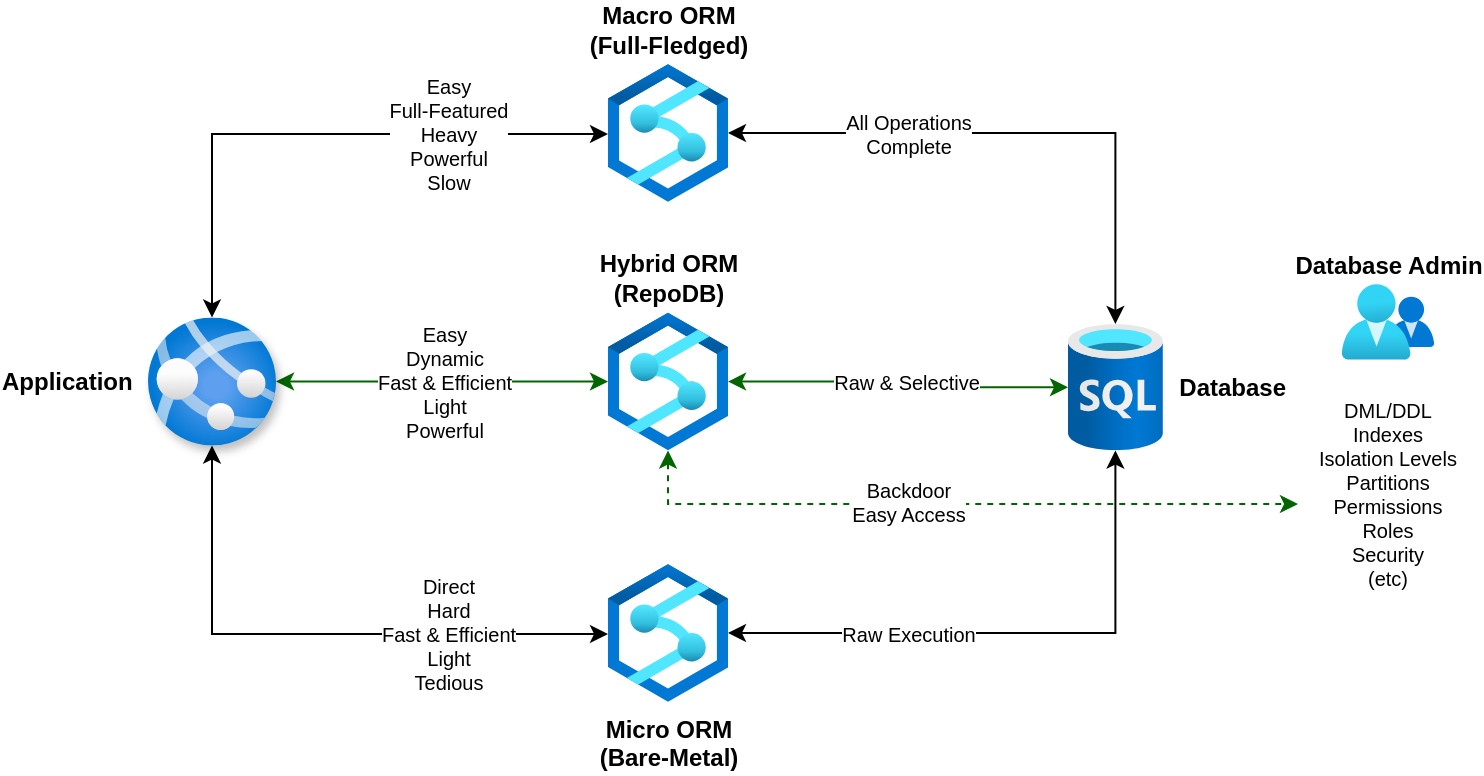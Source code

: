 <mxfile version="14.1.2" type="device" pages="6"><diagram id="10lIFH7Bg5cC7D3KrlRW" name="Difference"><mxGraphModel dx="1888" dy="525" grid="1" gridSize="10" guides="1" tooltips="1" connect="1" arrows="1" fold="1" page="1" pageScale="1" pageWidth="850" pageHeight="1100" math="0" shadow="0"><root><mxCell id="GfgSWUdoKKVmGwjpUmnq-0"/><mxCell id="GfgSWUdoKKVmGwjpUmnq-1" parent="GfgSWUdoKKVmGwjpUmnq-0"/><mxCell id="CgkkvirQ11GcVkRN40uU-2" style="edgeStyle=orthogonalEdgeStyle;rounded=0;orthogonalLoop=1;jettySize=auto;html=1;startArrow=classic;startFill=1;strokeColor=#006600;" edge="1" parent="GfgSWUdoKKVmGwjpUmnq-1" source="cIOMHiSK-U18MOHfjPbA-0" target="CgkkvirQ11GcVkRN40uU-1"><mxGeometry relative="1" as="geometry"/></mxCell><mxCell id="5gTxsN88j9ndWd8xic8Z-1" value="Easy&lt;br style=&quot;font-size: 10px&quot;&gt;Dynamic&lt;br style=&quot;font-size: 10px&quot;&gt;Fast &amp;amp; Efficient&lt;br&gt;Light&lt;br&gt;Powerful" style="edgeLabel;html=1;align=center;verticalAlign=middle;resizable=0;points=[];fontSize=10;" vertex="1" connectable="0" parent="CgkkvirQ11GcVkRN40uU-2"><mxGeometry x="0.078" y="1" relative="1" as="geometry"><mxPoint x="-5.67" y="0.92" as="offset"/></mxGeometry></mxCell><mxCell id="cIOMHiSK-U18MOHfjPbA-0" value="&lt;b&gt;Application&amp;nbsp;&amp;nbsp;&lt;/b&gt;" style="aspect=fixed;html=1;points=[];align=right;image;fontSize=12;image=img/lib/azure2/containers/App_Services.svg;shadow=1;labelPosition=left;verticalLabelPosition=middle;verticalAlign=middle;" vertex="1" parent="GfgSWUdoKKVmGwjpUmnq-1"><mxGeometry x="-150" y="216.75" width="64" height="64" as="geometry"/></mxCell><mxCell id="CgkkvirQ11GcVkRN40uU-0" value="&amp;nbsp; Database" style="aspect=fixed;html=1;points=[];align=left;image;fontSize=12;image=img/lib/azure2/databases/SQL_Database.svg;fontStyle=1;labelPosition=right;verticalLabelPosition=middle;verticalAlign=middle;" vertex="1" parent="GfgSWUdoKKVmGwjpUmnq-1"><mxGeometry x="310" y="220" width="47.44" height="63.25" as="geometry"/></mxCell><mxCell id="CgkkvirQ11GcVkRN40uU-7" style="edgeStyle=orthogonalEdgeStyle;rounded=0;orthogonalLoop=1;jettySize=auto;html=1;fontSize=10;startArrow=classic;startFill=1;strokeColor=#006600;" edge="1" parent="GfgSWUdoKKVmGwjpUmnq-1" source="CgkkvirQ11GcVkRN40uU-1" target="CgkkvirQ11GcVkRN40uU-0"><mxGeometry relative="1" as="geometry"/></mxCell><mxCell id="5gTxsN88j9ndWd8xic8Z-0" value="Raw &amp;amp; Selective" style="edgeLabel;html=1;align=center;verticalAlign=middle;resizable=0;points=[];fontSize=10;" vertex="1" connectable="0" parent="CgkkvirQ11GcVkRN40uU-7"><mxGeometry x="-0.079" relative="1" as="geometry"><mxPoint x="9" y="-0.05" as="offset"/></mxGeometry></mxCell><mxCell id="5gTxsN88j9ndWd8xic8Z-18" style="edgeStyle=orthogonalEdgeStyle;rounded=0;orthogonalLoop=1;jettySize=auto;html=1;startArrow=classic;startFill=1;fontSize=10;dashed=1;strokeColor=#006600;" edge="1" parent="GfgSWUdoKKVmGwjpUmnq-1" source="CgkkvirQ11GcVkRN40uU-1" target="5gTxsN88j9ndWd8xic8Z-17"><mxGeometry relative="1" as="geometry"><Array as="points"><mxPoint x="110" y="310"/><mxPoint x="470" y="310"/></Array></mxGeometry></mxCell><mxCell id="5gTxsN88j9ndWd8xic8Z-19" value="Backdoor&lt;br&gt;Easy Access" style="edgeLabel;html=1;align=center;verticalAlign=middle;resizable=0;points=[];fontSize=10;" vertex="1" connectable="0" parent="5gTxsN88j9ndWd8xic8Z-18"><mxGeometry x="0.074" y="1" relative="1" as="geometry"><mxPoint x="-37.25" as="offset"/></mxGeometry></mxCell><mxCell id="CgkkvirQ11GcVkRN40uU-1" value="Hybrid ORM&lt;br&gt;(RepoDB)" style="aspect=fixed;html=1;points=[];align=center;image;fontSize=12;image=img/lib/azure2/databases/Azure_Synapse_Analytics.svg;fontStyle=1;labelPosition=center;verticalLabelPosition=top;verticalAlign=bottom;" vertex="1" parent="GfgSWUdoKKVmGwjpUmnq-1"><mxGeometry x="80" y="214.25" width="60" height="69" as="geometry"/></mxCell><mxCell id="5gTxsN88j9ndWd8xic8Z-2" value="Micro ORM&lt;br&gt;(Bare-Metal)" style="aspect=fixed;html=1;points=[];align=center;image;fontSize=12;image=img/lib/azure2/databases/Azure_Synapse_Analytics.svg;fontStyle=1" vertex="1" parent="GfgSWUdoKKVmGwjpUmnq-1"><mxGeometry x="80" y="340" width="60" height="69" as="geometry"/></mxCell><mxCell id="5gTxsN88j9ndWd8xic8Z-3" value="Macro ORM&lt;br&gt;(Full-Fledged)" style="aspect=fixed;html=1;points=[];align=center;image;fontSize=12;image=img/lib/azure2/databases/Azure_Synapse_Analytics.svg;fontStyle=1;labelPosition=center;verticalLabelPosition=top;verticalAlign=bottom;" vertex="1" parent="GfgSWUdoKKVmGwjpUmnq-1"><mxGeometry x="80" y="90" width="60" height="69" as="geometry"/></mxCell><mxCell id="5gTxsN88j9ndWd8xic8Z-4" style="edgeStyle=orthogonalEdgeStyle;rounded=0;orthogonalLoop=1;jettySize=auto;html=1;startArrow=classic;startFill=1;fontSize=10;" edge="1" parent="GfgSWUdoKKVmGwjpUmnq-1" source="cIOMHiSK-U18MOHfjPbA-0" target="5gTxsN88j9ndWd8xic8Z-3"><mxGeometry relative="1" as="geometry"><mxPoint x="-156" y="261.294" as="sourcePoint"/><mxPoint x="60" y="104" as="targetPoint"/><Array as="points"><mxPoint x="-118" y="125"/></Array></mxGeometry></mxCell><mxCell id="5gTxsN88j9ndWd8xic8Z-5" value="Easy&lt;br style=&quot;font-size: 10px;&quot;&gt;Full-Featured&lt;br style=&quot;font-size: 10px;&quot;&gt;Heavy&lt;br style=&quot;font-size: 10px;&quot;&gt;Powerful&lt;br style=&quot;font-size: 10px;&quot;&gt;Slow" style="edgeLabel;html=1;align=center;verticalAlign=middle;resizable=0;points=[];fontSize=10;" vertex="1" connectable="0" parent="5gTxsN88j9ndWd8xic8Z-4"><mxGeometry x="0.078" y="1" relative="1" as="geometry"><mxPoint x="53.75" y="0.5" as="offset"/></mxGeometry></mxCell><mxCell id="5gTxsN88j9ndWd8xic8Z-6" style="edgeStyle=orthogonalEdgeStyle;rounded=0;orthogonalLoop=1;jettySize=auto;html=1;fontSize=10;startArrow=classic;startFill=1;" edge="1" parent="GfgSWUdoKKVmGwjpUmnq-1" source="5gTxsN88j9ndWd8xic8Z-3" target="CgkkvirQ11GcVkRN40uU-0"><mxGeometry relative="1" as="geometry"><mxPoint x="150" y="258.824" as="sourcePoint"/><mxPoint x="390" y="258.706" as="targetPoint"/></mxGeometry></mxCell><mxCell id="5gTxsN88j9ndWd8xic8Z-7" value="All Operations&lt;br style=&quot;font-size: 10px;&quot;&gt;Complete" style="edgeLabel;html=1;align=center;verticalAlign=middle;resizable=0;points=[];fontSize=10;" vertex="1" connectable="0" parent="5gTxsN88j9ndWd8xic8Z-6"><mxGeometry x="-0.079" relative="1" as="geometry"><mxPoint x="-43" as="offset"/></mxGeometry></mxCell><mxCell id="5gTxsN88j9ndWd8xic8Z-8" style="edgeStyle=orthogonalEdgeStyle;rounded=0;orthogonalLoop=1;jettySize=auto;html=1;startArrow=classic;startFill=1;fontSize=10;" edge="1" parent="GfgSWUdoKKVmGwjpUmnq-1" source="cIOMHiSK-U18MOHfjPbA-0" target="5gTxsN88j9ndWd8xic8Z-2"><mxGeometry relative="1" as="geometry"><mxPoint x="-172" y="320" as="sourcePoint"/><mxPoint x="60" y="395" as="targetPoint"/><Array as="points"><mxPoint x="-118" y="375"/></Array></mxGeometry></mxCell><mxCell id="5gTxsN88j9ndWd8xic8Z-9" value="Direct&lt;br style=&quot;font-size: 10px&quot;&gt;Hard&lt;br style=&quot;font-size: 10px&quot;&gt;Fast &amp;amp; Efficient&lt;br style=&quot;font-size: 10px&quot;&gt;Light&lt;br style=&quot;font-size: 10px&quot;&gt;Tedious" style="edgeLabel;html=1;align=center;verticalAlign=middle;resizable=0;points=[];fontSize=10;" vertex="1" connectable="0" parent="5gTxsN88j9ndWd8xic8Z-8"><mxGeometry x="0.078" y="1" relative="1" as="geometry"><mxPoint x="54.25" y="0.5" as="offset"/></mxGeometry></mxCell><mxCell id="5gTxsN88j9ndWd8xic8Z-10" style="edgeStyle=orthogonalEdgeStyle;rounded=0;orthogonalLoop=1;jettySize=auto;html=1;fontSize=10;startArrow=classic;startFill=1;" edge="1" parent="GfgSWUdoKKVmGwjpUmnq-1" source="5gTxsN88j9ndWd8xic8Z-2" target="CgkkvirQ11GcVkRN40uU-0"><mxGeometry relative="1" as="geometry"><mxPoint x="150" y="114.5" as="sourcePoint"/><mxPoint x="413.667" y="227.13" as="targetPoint"/></mxGeometry></mxCell><mxCell id="5gTxsN88j9ndWd8xic8Z-11" value="Raw Execution" style="edgeLabel;html=1;align=center;verticalAlign=middle;resizable=0;points=[];fontSize=10;" vertex="1" connectable="0" parent="5gTxsN88j9ndWd8xic8Z-10"><mxGeometry x="-0.079" relative="1" as="geometry"><mxPoint x="-41.0" as="offset"/></mxGeometry></mxCell><mxCell id="5gTxsN88j9ndWd8xic8Z-17" value="DML/DDL&lt;br&gt;Indexes&lt;br&gt;Isolation Levels&lt;br&gt;Partitions&lt;br&gt;Permissions&lt;br&gt;Roles&lt;br&gt;Security&lt;br&gt;(etc)" style="text;html=1;strokeColor=none;fillColor=none;align=center;verticalAlign=middle;whiteSpace=wrap;rounded=0;shadow=0;dashed=1;fontSize=10;" vertex="1" parent="GfgSWUdoKKVmGwjpUmnq-1"><mxGeometry x="425" y="250" width="90" height="109" as="geometry"/></mxCell><mxCell id="5gTxsN88j9ndWd8xic8Z-20" value="Database Admin" style="aspect=fixed;html=1;points=[];align=center;image;fontSize=12;image=img/lib/azure2/identity/Groups.svg;shadow=0;dashed=1;fontStyle=1;labelPosition=center;verticalLabelPosition=top;verticalAlign=bottom;" vertex="1" parent="GfgSWUdoKKVmGwjpUmnq-1"><mxGeometry x="446.93" y="200" width="46.13" height="38" as="geometry"/></mxCell></root></mxGraphModel></diagram><diagram id="eZhlP6qboFKblWnlR4mY" name="Cache"><mxGraphModel dx="1888" dy="525" grid="1" gridSize="10" guides="1" tooltips="1" connect="1" arrows="1" fold="1" page="1" pageScale="1" pageWidth="850" pageHeight="1100" math="0" shadow="0"><root><mxCell id="0"/><mxCell id="1" parent="0"/><mxCell id="Wlg2prGURSGZvfRcn7S8-1" value="Cache Storage" style="aspect=fixed;html=1;points=[];align=center;image;fontSize=12;image=img/lib/azure2/general/Cache.svg;fontStyle=1" parent="1" vertex="1"><mxGeometry x="275" y="226.5" width="47" height="47" as="geometry"/></mxCell><mxCell id="Wlg2prGURSGZvfRcn7S8-3" value="Database&lt;br&gt;(Network Boundary)&lt;br&gt;(Cloud/On-Premise)" style="aspect=fixed;html=1;points=[];align=center;image;fontSize=12;image=img/lib/azure2/databases/SQL_Database.svg;fontStyle=1" parent="1" vertex="1"><mxGeometry x="139.24" y="320" width="36.75" height="49" as="geometry"/></mxCell><mxCell id="Wlg2prGURSGZvfRcn7S8-7" value="Has CacheKey?" style="aspect=fixed;html=1;points=[];align=center;image;fontSize=12;image=img/lib/azure2/general/Code.svg;fontStyle=1;verticalAlign=bottom;labelPosition=center;verticalLabelPosition=top;" parent="1" vertex="1"><mxGeometry x="130.54" y="228" width="54.15" height="44" as="geometry"/></mxCell><mxCell id="Wlg2prGURSGZvfRcn7S8-8" value="&amp;nbsp;Is Present?" style="aspect=fixed;html=1;points=[];align=left;image;fontSize=12;image=img/lib/azure2/general/Code.svg;fontStyle=1;labelPosition=right;verticalLabelPosition=middle;verticalAlign=middle;" parent="1" vertex="1"><mxGeometry x="411" y="226.5" width="54.77" height="44.5" as="geometry"/></mxCell><mxCell id="Wlg2prGURSGZvfRcn7S8-13" value="" style="endArrow=classic;html=1;" parent="1" target="hF_R-jiEY0Gknix1rEMa-2" edge="1"><mxGeometry width="50" height="50" relative="1" as="geometry"><mxPoint x="-110" y="252" as="sourcePoint"/><mxPoint x="-21" y="252" as="targetPoint"/></mxGeometry></mxCell><mxCell id="Wlg2prGURSGZvfRcn7S8-16" value="Call" style="edgeLabel;html=1;align=center;verticalAlign=middle;resizable=0;points=[];" parent="Wlg2prGURSGZvfRcn7S8-13" vertex="1" connectable="0"><mxGeometry x="-0.101" relative="1" as="geometry"><mxPoint x="-2.8" as="offset"/></mxGeometry></mxCell><mxCell id="Wlg2prGURSGZvfRcn7S8-14" value="" style="endArrow=classic;html=1;" parent="1" source="hF_R-jiEY0Gknix1rEMa-2" target="Wlg2prGURSGZvfRcn7S8-7" edge="1"><mxGeometry width="50" height="50" relative="1" as="geometry"><mxPoint x="27.75" y="251.684" as="sourcePoint"/><mxPoint x="29" y="264" as="targetPoint"/></mxGeometry></mxCell><mxCell id="Wlg2prGURSGZvfRcn7S8-22" value="Check" style="edgeLabel;html=1;align=center;verticalAlign=middle;resizable=0;points=[];" parent="Wlg2prGURSGZvfRcn7S8-14" vertex="1" connectable="0"><mxGeometry x="0.046" relative="1" as="geometry"><mxPoint as="offset"/></mxGeometry></mxCell><mxCell id="Wlg2prGURSGZvfRcn7S8-23" value="" style="endArrow=classic;html=1;" parent="1" source="Wlg2prGURSGZvfRcn7S8-7" target="Wlg2prGURSGZvfRcn7S8-1" edge="1"><mxGeometry width="50" height="50" relative="1" as="geometry"><mxPoint x="81.0" y="264" as="sourcePoint"/><mxPoint x="210" y="264" as="targetPoint"/></mxGeometry></mxCell><mxCell id="Wlg2prGURSGZvfRcn7S8-24" value="Yes" style="edgeLabel;html=1;align=center;verticalAlign=middle;resizable=0;points=[];" parent="Wlg2prGURSGZvfRcn7S8-23" vertex="1" connectable="0"><mxGeometry x="0.046" relative="1" as="geometry"><mxPoint as="offset"/></mxGeometry></mxCell><mxCell id="Wlg2prGURSGZvfRcn7S8-25" value="" style="endArrow=classic;html=1;" parent="1" source="Wlg2prGURSGZvfRcn7S8-7" target="Wlg2prGURSGZvfRcn7S8-3" edge="1"><mxGeometry width="50" height="50" relative="1" as="geometry"><mxPoint x="91.0" y="274" as="sourcePoint"/><mxPoint x="220" y="274" as="targetPoint"/></mxGeometry></mxCell><mxCell id="Wlg2prGURSGZvfRcn7S8-26" value="No" style="edgeLabel;html=1;align=center;verticalAlign=middle;resizable=0;points=[];" parent="Wlg2prGURSGZvfRcn7S8-25" vertex="1" connectable="0"><mxGeometry x="0.046" relative="1" as="geometry"><mxPoint as="offset"/></mxGeometry></mxCell><mxCell id="Wlg2prGURSGZvfRcn7S8-27" value="" style="endArrow=classic;html=1;" parent="1" source="Wlg2prGURSGZvfRcn7S8-1" target="Wlg2prGURSGZvfRcn7S8-8" edge="1"><mxGeometry width="50" height="50" relative="1" as="geometry"><mxPoint x="101.0" y="284" as="sourcePoint"/><mxPoint x="230" y="284" as="targetPoint"/></mxGeometry></mxCell><mxCell id="Wlg2prGURSGZvfRcn7S8-28" value="Check" style="edgeLabel;html=1;align=center;verticalAlign=middle;resizable=0;points=[];" parent="Wlg2prGURSGZvfRcn7S8-27" vertex="1" connectable="0"><mxGeometry x="0.046" relative="1" as="geometry"><mxPoint as="offset"/></mxGeometry></mxCell><mxCell id="Wlg2prGURSGZvfRcn7S8-29" value="" style="endArrow=classic;html=1;" parent="1" source="Wlg2prGURSGZvfRcn7S8-8" target="hF_R-jiEY0Gknix1rEMa-1" edge="1"><mxGeometry width="50" height="50" relative="1" as="geometry"><mxPoint x="603" y="228" as="sourcePoint"/><mxPoint x="-144.86" y="221.04" as="targetPoint"/><Array as="points"><mxPoint x="440" y="150"/><mxPoint x="-144" y="150"/></Array></mxGeometry></mxCell><mxCell id="Wlg2prGURSGZvfRcn7S8-30" value="Yes/&lt;br&gt;Return" style="edgeLabel;html=1;align=center;verticalAlign=middle;resizable=0;points=[];" parent="Wlg2prGURSGZvfRcn7S8-29" vertex="1" connectable="0"><mxGeometry x="0.046" relative="1" as="geometry"><mxPoint x="300.94" y="25" as="offset"/></mxGeometry></mxCell><mxCell id="Wlg2prGURSGZvfRcn7S8-31" value="" style="endArrow=classic;html=1;" parent="1" source="Wlg2prGURSGZvfRcn7S8-8" target="Wlg2prGURSGZvfRcn7S8-3" edge="1"><mxGeometry width="50" height="50" relative="1" as="geometry"><mxPoint x="284" y="274" as="sourcePoint"/><mxPoint x="379" y="392" as="targetPoint"/><Array as="points"><mxPoint x="438" y="345"/></Array></mxGeometry></mxCell><mxCell id="Wlg2prGURSGZvfRcn7S8-32" value="No" style="edgeLabel;html=1;align=center;verticalAlign=middle;resizable=0;points=[];" parent="Wlg2prGURSGZvfRcn7S8-31" vertex="1" connectable="0"><mxGeometry x="0.046" relative="1" as="geometry"><mxPoint x="102.38" y="-44.82" as="offset"/></mxGeometry></mxCell><mxCell id="Wlg2prGURSGZvfRcn7S8-35" value="" style="endArrow=classic;html=1;" parent="1" source="Wlg2prGURSGZvfRcn7S8-3" target="hF_R-jiEY0Gknix1rEMa-1" edge="1"><mxGeometry width="50" height="50" relative="1" as="geometry"><mxPoint x="-41" y="492" as="sourcePoint"/><mxPoint x="-139.804" y="282" as="targetPoint"/><Array as="points"><mxPoint x="-144" y="345"/></Array></mxGeometry></mxCell><mxCell id="hF_R-jiEY0Gknix1rEMa-5" value="Return" style="edgeLabel;html=1;align=center;verticalAlign=middle;resizable=0;points=[];" parent="Wlg2prGURSGZvfRcn7S8-35" vertex="1" connectable="0"><mxGeometry x="-0.109" y="-2" relative="1" as="geometry"><mxPoint x="15.76" y="1.71" as="offset"/></mxGeometry></mxCell><mxCell id="hF_R-jiEY0Gknix1rEMa-1" value="&lt;b style=&quot;&quot;&gt;Client&amp;nbsp;&amp;nbsp;&lt;br&gt;(RepoDB)&amp;nbsp;&amp;nbsp;&lt;/b&gt;" style="aspect=fixed;html=1;points=[];align=center;image;fontSize=12;image=img/lib/azure2/containers/App_Services.svg;shadow=1;labelPosition=left;verticalLabelPosition=middle;verticalAlign=middle;" parent="1" vertex="1"><mxGeometry x="-176" y="216.75" width="64" height="64" as="geometry"/></mxCell><mxCell id="hF_R-jiEY0Gknix1rEMa-2" value="&lt;b&gt;Query&lt;br&gt;QueryAll&lt;br&gt;ExecuteQuery&lt;br&gt;&lt;/b&gt;" style="aspect=fixed;html=1;points=[];align=center;image;fontSize=12;image=img/lib/azure2/general/Input_Output.svg;shadow=1;labelPosition=center;verticalLabelPosition=top;verticalAlign=bottom;" parent="1" vertex="1"><mxGeometry x="-20" y="226.5" width="58.18" height="50" as="geometry"/></mxCell></root></mxGraphModel></diagram><diagram id="NeNPiERjSh9euDg9FOz4" name="BulkInsert"><mxGraphModel dx="1715" dy="1538" grid="1" gridSize="10" guides="1" tooltips="1" connect="1" arrows="1" fold="1" page="1" pageScale="1" pageWidth="850" pageHeight="1100" math="0" shadow="0"><root><mxCell id="U-a4jr04ZeRH15P0oile-0"/><mxCell id="U-a4jr04ZeRH15P0oile-1" parent="U-a4jr04ZeRH15P0oile-0"/><mxCell id="cth2TxKoVpDffzyN-MOC-4" value="" style="endArrow=classic;html=1;" edge="1" parent="U-a4jr04ZeRH15P0oile-1" target="cth2TxKoVpDffzyN-MOC-21" source="cth2TxKoVpDffzyN-MOC-20"><mxGeometry width="50" height="50" relative="1" as="geometry"><mxPoint x="-110" y="252" as="sourcePoint"/><mxPoint x="-21" y="252" as="targetPoint"/><Array as="points"/></mxGeometry></mxCell><mxCell id="cth2TxKoVpDffzyN-MOC-5" value="BulkInsert" style="edgeLabel;html=1;align=center;verticalAlign=middle;resizable=0;points=[];" vertex="1" connectable="0" parent="cth2TxKoVpDffzyN-MOC-4"><mxGeometry x="-0.101" relative="1" as="geometry"><mxPoint x="-2.8" as="offset"/></mxGeometry></mxCell><mxCell id="cth2TxKoVpDffzyN-MOC-6" value="" style="endArrow=classic;html=1;" edge="1" parent="U-a4jr04ZeRH15P0oile-1" source="cth2TxKoVpDffzyN-MOC-21" target="cth2TxKoVpDffzyN-MOC-23"><mxGeometry width="50" height="50" relative="1" as="geometry"><mxPoint x="27.75" y="251.684" as="sourcePoint"/><mxPoint x="130.54" y="249.456" as="targetPoint"/><Array as="points"><mxPoint x="157" y="180"/></Array></mxGeometry></mxCell><mxCell id="cth2TxKoVpDffzyN-MOC-7" value="Pass&lt;br&gt;(Converted)" style="edgeLabel;html=1;align=center;verticalAlign=middle;resizable=0;points=[];" vertex="1" connectable="0" parent="cth2TxKoVpDffzyN-MOC-6"><mxGeometry x="0.046" relative="1" as="geometry"><mxPoint x="-0.07" y="-12.07" as="offset"/></mxGeometry></mxCell><mxCell id="cth2TxKoVpDffzyN-MOC-20" value="&lt;b&gt;Client&lt;br&gt;(RepoDB)&lt;/b&gt;" style="aspect=fixed;html=1;points=[];align=center;image;fontSize=12;image=img/lib/azure2/containers/App_Services.svg;shadow=1;labelPosition=center;verticalLabelPosition=top;verticalAlign=bottom;" vertex="1" parent="U-a4jr04ZeRH15P0oile-1"><mxGeometry x="130" y="-30.0" width="53.87" height="53.87" as="geometry"/></mxCell><mxCell id="cth2TxKoVpDffzyN-MOC-25" style="edgeStyle=orthogonalEdgeStyle;rounded=0;orthogonalLoop=1;jettySize=auto;html=1;shadow=0;" edge="1" parent="U-a4jr04ZeRH15P0oile-1" source="cth2TxKoVpDffzyN-MOC-23" target="cth2TxKoVpDffzyN-MOC-24"><mxGeometry relative="1" as="geometry"/></mxCell><mxCell id="cth2TxKoVpDffzyN-MOC-26" value="WriteToServer" style="edgeLabel;html=1;align=center;verticalAlign=middle;resizable=0;points=[];" vertex="1" connectable="0" parent="cth2TxKoVpDffzyN-MOC-25"><mxGeometry x="-0.181" y="-1" relative="1" as="geometry"><mxPoint as="offset"/></mxGeometry></mxCell><mxCell id="cth2TxKoVpDffzyN-MOC-23" value="&lt;span style=&quot;font-weight: 700&quot;&gt;SqlBulkCopy&amp;nbsp;&amp;nbsp;&lt;/span&gt;" style="aspect=fixed;html=1;points=[];align=right;image;fontSize=12;image=img/lib/azure2/general/Module.svg;shadow=1;labelPosition=left;verticalLabelPosition=middle;verticalAlign=middle;" vertex="1" parent="U-a4jr04ZeRH15P0oile-1"><mxGeometry x="133.19" y="220" width="47.5" height="47.5" as="geometry"/></mxCell><mxCell id="cth2TxKoVpDffzyN-MOC-29" style="edgeStyle=orthogonalEdgeStyle;rounded=0;orthogonalLoop=1;jettySize=auto;html=1;shadow=0;" edge="1" parent="U-a4jr04ZeRH15P0oile-1" source="cth2TxKoVpDffzyN-MOC-24" target="cth2TxKoVpDffzyN-MOC-28"><mxGeometry relative="1" as="geometry"/></mxCell><mxCell id="cth2TxKoVpDffzyN-MOC-30" value="Yes" style="edgeLabel;html=1;align=center;verticalAlign=middle;resizable=0;points=[];" vertex="1" connectable="0" parent="cth2TxKoVpDffzyN-MOC-29"><mxGeometry x="-0.053" relative="1" as="geometry"><mxPoint as="offset"/></mxGeometry></mxCell><mxCell id="cth2TxKoVpDffzyN-MOC-33" style="edgeStyle=orthogonalEdgeStyle;rounded=0;orthogonalLoop=1;jettySize=auto;html=1;shadow=0;" edge="1" parent="U-a4jr04ZeRH15P0oile-1" source="cth2TxKoVpDffzyN-MOC-24" target="cth2TxKoVpDffzyN-MOC-34"><mxGeometry relative="1" as="geometry"><mxPoint x="157.62" y="430.0" as="targetPoint"/></mxGeometry></mxCell><mxCell id="cth2TxKoVpDffzyN-MOC-35" value="No&lt;br&gt;(BulkInsert/Pass)" style="edgeLabel;html=1;align=center;verticalAlign=middle;resizable=0;points=[];" vertex="1" connectable="0" parent="cth2TxKoVpDffzyN-MOC-33"><mxGeometry x="-0.354" relative="1" as="geometry"><mxPoint as="offset"/></mxGeometry></mxCell><mxCell id="cth2TxKoVpDffzyN-MOC-24" value="IsReturnIdentity?&amp;nbsp;" style="aspect=fixed;html=1;points=[];align=right;image;fontSize=12;image=img/lib/azure2/general/Code.svg;fontStyle=1;verticalAlign=middle;labelPosition=left;verticalLabelPosition=middle;" vertex="1" parent="U-a4jr04ZeRH15P0oile-1"><mxGeometry x="130" y="340" width="54.15" height="44" as="geometry"/></mxCell><mxCell id="5829lSGMn2SiPYI6SEtR-1" style="edgeStyle=orthogonalEdgeStyle;rounded=0;orthogonalLoop=1;jettySize=auto;html=1;shadow=0;" edge="1" parent="U-a4jr04ZeRH15P0oile-1" source="cth2TxKoVpDffzyN-MOC-28" target="5829lSGMn2SiPYI6SEtR-0"><mxGeometry relative="1" as="geometry"/></mxCell><mxCell id="5829lSGMn2SiPYI6SEtR-2" value="Yes" style="edgeLabel;html=1;align=center;verticalAlign=middle;resizable=0;points=[];" vertex="1" connectable="0" parent="5829lSGMn2SiPYI6SEtR-1"><mxGeometry x="-0.226" relative="1" as="geometry"><mxPoint x="6.68" as="offset"/></mxGeometry></mxCell><mxCell id="5829lSGMn2SiPYI6SEtR-4" style="edgeStyle=orthogonalEdgeStyle;rounded=0;orthogonalLoop=1;jettySize=auto;html=1;entryX=-0.017;entryY=0.667;entryDx=0;entryDy=0;entryPerimeter=0;shadow=0;" edge="1" parent="U-a4jr04ZeRH15P0oile-1" source="cth2TxKoVpDffzyN-MOC-28" target="5829lSGMn2SiPYI6SEtR-3"><mxGeometry relative="1" as="geometry"><Array as="points"><mxPoint x="287" y="483"/></Array></mxGeometry></mxCell><mxCell id="5829lSGMn2SiPYI6SEtR-5" value="No" style="edgeLabel;html=1;align=center;verticalAlign=middle;resizable=0;points=[];" vertex="1" connectable="0" parent="5829lSGMn2SiPYI6SEtR-4"><mxGeometry x="-0.762" y="1" relative="1" as="geometry"><mxPoint as="offset"/></mxGeometry></mxCell><mxCell id="cth2TxKoVpDffzyN-MOC-28" value="IsUsePhysicalTable?" style="aspect=fixed;html=1;points=[];align=center;image;fontSize=12;image=img/lib/azure2/general/Code.svg;fontStyle=1;verticalAlign=bottom;labelPosition=center;verticalLabelPosition=top;" vertex="1" parent="U-a4jr04ZeRH15P0oile-1"><mxGeometry x="260" y="340" width="54.15" height="44" as="geometry"/></mxCell><mxCell id="cth2TxKoVpDffzyN-MOC-34" value="Table&amp;nbsp;&amp;nbsp;" style="aspect=fixed;html=1;points=[];align=right;image;fontSize=12;image=img/lib/azure2/general/Table.svg;shadow=0;fontStyle=1;labelPosition=left;verticalLabelPosition=top;verticalAlign=bottom;" vertex="1" parent="U-a4jr04ZeRH15P0oile-1"><mxGeometry x="126.17" y="480" width="61.54" height="50" as="geometry"/></mxCell><mxCell id="5829lSGMn2SiPYI6SEtR-6" style="edgeStyle=orthogonalEdgeStyle;rounded=0;orthogonalLoop=1;jettySize=auto;html=1;shadow=0;" edge="1" parent="U-a4jr04ZeRH15P0oile-1" source="5829lSGMn2SiPYI6SEtR-0" target="cth2TxKoVpDffzyN-MOC-34"><mxGeometry relative="1" as="geometry"><Array as="points"><mxPoint x="490" y="362"/><mxPoint x="490" y="630"/><mxPoint x="158" y="630"/></Array></mxGeometry></mxCell><mxCell id="5829lSGMn2SiPYI6SEtR-8" value="INSERT INTO&lt;br&gt;(SQL)" style="edgeLabel;html=1;align=center;verticalAlign=middle;resizable=0;points=[];" vertex="1" connectable="0" parent="5829lSGMn2SiPYI6SEtR-6"><mxGeometry x="-0.735" relative="1" as="geometry"><mxPoint y="-18.94" as="offset"/></mxGeometry></mxCell><mxCell id="5829lSGMn2SiPYI6SEtR-0" value="&lt;b&gt;Create Table&lt;br&gt;(Physical)&lt;br&gt;&lt;/b&gt;" style="aspect=fixed;html=1;points=[];align=center;image;fontSize=12;image=img/lib/azure2/general/Input_Output.svg;shadow=1;labelPosition=center;verticalLabelPosition=top;verticalAlign=bottom;" vertex="1" parent="U-a4jr04ZeRH15P0oile-1"><mxGeometry x="390" y="337" width="58.18" height="50" as="geometry"/></mxCell><mxCell id="5829lSGMn2SiPYI6SEtR-7" style="edgeStyle=orthogonalEdgeStyle;rounded=0;orthogonalLoop=1;jettySize=auto;html=1;entryX=0.929;entryY=0.64;entryDx=0;entryDy=0;entryPerimeter=0;shadow=0;" edge="1" parent="U-a4jr04ZeRH15P0oile-1" source="5829lSGMn2SiPYI6SEtR-3" target="cth2TxKoVpDffzyN-MOC-34"><mxGeometry relative="1" as="geometry"><Array as="points"><mxPoint x="419" y="570"/><mxPoint x="230" y="570"/><mxPoint x="230" y="512"/></Array></mxGeometry></mxCell><mxCell id="5829lSGMn2SiPYI6SEtR-9" value="INSERT INTO&lt;br&gt;(SQL)" style="edgeLabel;html=1;align=center;verticalAlign=middle;resizable=0;points=[];" vertex="1" connectable="0" parent="5829lSGMn2SiPYI6SEtR-7"><mxGeometry x="-0.866" relative="1" as="geometry"><mxPoint x="-0.01" y="6" as="offset"/></mxGeometry></mxCell><mxCell id="5829lSGMn2SiPYI6SEtR-3" value="&lt;b&gt;Create Table&lt;br&gt;(Temporary)&lt;br&gt;&lt;/b&gt;" style="aspect=fixed;html=1;points=[];align=center;image;fontSize=12;image=img/lib/azure2/general/Input_Output.svg;shadow=1;labelPosition=center;verticalLabelPosition=top;verticalAlign=bottom;" vertex="1" parent="U-a4jr04ZeRH15P0oile-1"><mxGeometry x="390" y="450" width="58.18" height="50" as="geometry"/></mxCell><mxCell id="cth2TxKoVpDffzyN-MOC-21" value="&lt;b&gt;DbDataReader&amp;nbsp;&amp;nbsp;&lt;br&gt;&amp;nbsp; IEnumerable&amp;lt;T&amp;gt;&amp;nbsp;&amp;nbsp;&lt;br&gt;DataTable&amp;nbsp;&amp;nbsp;&lt;br&gt;&lt;/b&gt;" style="aspect=fixed;html=1;points=[];align=right;image;fontSize=12;image=img/lib/azure2/general/Input_Output.svg;shadow=1;labelPosition=left;verticalLabelPosition=middle;verticalAlign=middle;" vertex="1" parent="U-a4jr04ZeRH15P0oile-1"><mxGeometry x="127.98" y="100" width="58.18" height="50" as="geometry"/></mxCell><mxCell id="5829lSGMn2SiPYI6SEtR-21" style="edgeStyle=orthogonalEdgeStyle;rounded=0;orthogonalLoop=1;jettySize=auto;html=1;shadow=0;" edge="1" parent="U-a4jr04ZeRH15P0oile-1" source="cth2TxKoVpDffzyN-MOC-34" target="cth2TxKoVpDffzyN-MOC-20"><mxGeometry relative="1" as="geometry"><mxPoint x="126.17" y="505" as="sourcePoint"/><mxPoint x="120" y="115" as="targetPoint"/><Array as="points"><mxPoint x="-10" y="505"/><mxPoint x="-10" y="-3"/></Array></mxGeometry></mxCell><mxCell id="GbWTMLaRqmd7WyiFMoQL-0" value="Return&lt;br&gt;(Identities)" style="edgeLabel;html=1;align=center;verticalAlign=middle;resizable=0;points=[];" vertex="1" connectable="0" parent="5829lSGMn2SiPYI6SEtR-21"><mxGeometry x="-0.111" y="1" relative="1" as="geometry"><mxPoint x="0.94" y="157.16" as="offset"/></mxGeometry></mxCell></root></mxGraphModel></diagram><diagram id="ZZsrzvI5xp2zM03NirzR" name="BulkMerge"><mxGraphModel dx="1715" dy="1490" grid="1" gridSize="10" guides="1" tooltips="1" connect="1" arrows="1" fold="1" page="1" pageScale="1" pageWidth="850" pageHeight="1100" math="0" shadow="0"><root><mxCell id="gMbf-hC2Hd3Bdd0-Kdw2-0"/><mxCell id="gMbf-hC2Hd3Bdd0-Kdw2-1" parent="gMbf-hC2Hd3Bdd0-Kdw2-0"/><mxCell id="49ENZ13DGlWBoKGNCIQy-0" value="" style="endArrow=classic;html=1;" edge="1" parent="gMbf-hC2Hd3Bdd0-Kdw2-1" source="49ENZ13DGlWBoKGNCIQy-4" target="49ENZ13DGlWBoKGNCIQy-25"><mxGeometry width="50" height="50" relative="1" as="geometry"><mxPoint x="-110" y="252" as="sourcePoint"/><mxPoint x="-21" y="252" as="targetPoint"/><Array as="points"/></mxGeometry></mxCell><mxCell id="49ENZ13DGlWBoKGNCIQy-1" value="BulkMerge" style="edgeLabel;html=1;align=center;verticalAlign=middle;resizable=0;points=[];" vertex="1" connectable="0" parent="49ENZ13DGlWBoKGNCIQy-0"><mxGeometry x="-0.101" relative="1" as="geometry"><mxPoint x="-2.8" as="offset"/></mxGeometry></mxCell><mxCell id="49ENZ13DGlWBoKGNCIQy-2" value="" style="endArrow=classic;html=1;" edge="1" parent="gMbf-hC2Hd3Bdd0-Kdw2-1" source="49ENZ13DGlWBoKGNCIQy-25" target="49ENZ13DGlWBoKGNCIQy-7"><mxGeometry width="50" height="50" relative="1" as="geometry"><mxPoint x="27.75" y="251.684" as="sourcePoint"/><mxPoint x="130.54" y="249.456" as="targetPoint"/><Array as="points"><mxPoint x="157" y="180"/></Array></mxGeometry></mxCell><mxCell id="49ENZ13DGlWBoKGNCIQy-3" value="Pass&lt;br&gt;(Converted)" style="edgeLabel;html=1;align=center;verticalAlign=middle;resizable=0;points=[];" vertex="1" connectable="0" parent="49ENZ13DGlWBoKGNCIQy-2"><mxGeometry x="0.046" relative="1" as="geometry"><mxPoint x="-0.07" y="-12.07" as="offset"/></mxGeometry></mxCell><mxCell id="49ENZ13DGlWBoKGNCIQy-4" value="&lt;b&gt;Client&lt;br&gt;(RepoDB)&lt;/b&gt;" style="aspect=fixed;html=1;points=[];align=center;image;fontSize=12;image=img/lib/azure2/containers/App_Services.svg;shadow=1;labelPosition=center;verticalLabelPosition=top;verticalAlign=bottom;" vertex="1" parent="gMbf-hC2Hd3Bdd0-Kdw2-1"><mxGeometry x="130" y="-30.0" width="53.87" height="53.87" as="geometry"/></mxCell><mxCell id="49ENZ13DGlWBoKGNCIQy-5" style="edgeStyle=orthogonalEdgeStyle;rounded=0;orthogonalLoop=1;jettySize=auto;html=1;shadow=0;entryX=0.524;entryY=0.059;entryDx=0;entryDy=0;entryPerimeter=0;" edge="1" parent="gMbf-hC2Hd3Bdd0-Kdw2-1" source="49ENZ13DGlWBoKGNCIQy-7" target="49ENZ13DGlWBoKGNCIQy-17"><mxGeometry relative="1" as="geometry"><mxPoint x="157.1" y="340" as="targetPoint"/></mxGeometry></mxCell><mxCell id="49ENZ13DGlWBoKGNCIQy-6" value="Pass" style="edgeLabel;html=1;align=center;verticalAlign=middle;resizable=0;points=[];" vertex="1" connectable="0" parent="49ENZ13DGlWBoKGNCIQy-5"><mxGeometry x="-0.181" y="-1" relative="1" as="geometry"><mxPoint x="1.02" y="-1.05" as="offset"/></mxGeometry></mxCell><mxCell id="49ENZ13DGlWBoKGNCIQy-7" value="&lt;span style=&quot;font-weight: 700&quot;&gt;BulkInsert&amp;nbsp;&amp;nbsp;&lt;/span&gt;" style="aspect=fixed;html=1;points=[];align=right;image;fontSize=12;image=img/lib/azure2/general/Module.svg;shadow=1;labelPosition=left;verticalLabelPosition=middle;verticalAlign=middle;" vertex="1" parent="gMbf-hC2Hd3Bdd0-Kdw2-1"><mxGeometry x="133.19" y="220" width="47.5" height="47.5" as="geometry"/></mxCell><mxCell id="49ENZ13DGlWBoKGNCIQy-13" style="edgeStyle=orthogonalEdgeStyle;rounded=0;orthogonalLoop=1;jettySize=auto;html=1;shadow=0;" edge="1" parent="gMbf-hC2Hd3Bdd0-Kdw2-1" source="49ENZ13DGlWBoKGNCIQy-17" target="49ENZ13DGlWBoKGNCIQy-21"><mxGeometry relative="1" as="geometry"/></mxCell><mxCell id="49ENZ13DGlWBoKGNCIQy-14" value="Yes" style="edgeLabel;html=1;align=center;verticalAlign=middle;resizable=0;points=[];" vertex="1" connectable="0" parent="49ENZ13DGlWBoKGNCIQy-13"><mxGeometry x="-0.226" relative="1" as="geometry"><mxPoint x="-4.86" y="0.02" as="offset"/></mxGeometry></mxCell><mxCell id="49ENZ13DGlWBoKGNCIQy-15" style="edgeStyle=orthogonalEdgeStyle;rounded=0;orthogonalLoop=1;jettySize=auto;html=1;shadow=0;" edge="1" parent="gMbf-hC2Hd3Bdd0-Kdw2-1" source="49ENZ13DGlWBoKGNCIQy-17" target="49ENZ13DGlWBoKGNCIQy-24"><mxGeometry relative="1" as="geometry"><Array as="points"><mxPoint x="157" y="430"/><mxPoint x="287" y="430"/><mxPoint x="287" y="485"/></Array></mxGeometry></mxCell><mxCell id="49ENZ13DGlWBoKGNCIQy-16" value="No" style="edgeLabel;html=1;align=center;verticalAlign=middle;resizable=0;points=[];" vertex="1" connectable="0" parent="49ENZ13DGlWBoKGNCIQy-15"><mxGeometry x="-0.762" y="1" relative="1" as="geometry"><mxPoint x="71.58" y="5.33" as="offset"/></mxGeometry></mxCell><mxCell id="49ENZ13DGlWBoKGNCIQy-17" value="IsUsePhysicalTable?&amp;nbsp;&amp;nbsp;" style="aspect=fixed;html=1;points=[];align=right;image;fontSize=12;image=img/lib/azure2/general/Code.svg;fontStyle=1;verticalAlign=middle;labelPosition=left;verticalLabelPosition=middle;" vertex="1" parent="gMbf-hC2Hd3Bdd0-Kdw2-1"><mxGeometry x="130" y="347.71" width="51.53" height="45.29" as="geometry"/></mxCell><mxCell id="49ENZ13DGlWBoKGNCIQy-18" value="Table&amp;nbsp;&amp;nbsp;" style="aspect=fixed;html=1;points=[];align=center;image;fontSize=12;image=img/lib/azure2/general/Table.svg;shadow=0;fontStyle=1;labelPosition=center;verticalLabelPosition=top;verticalAlign=bottom;" vertex="1" parent="gMbf-hC2Hd3Bdd0-Kdw2-1"><mxGeometry x="126.17" y="480" width="61.54" height="50" as="geometry"/></mxCell><mxCell id="49ENZ13DGlWBoKGNCIQy-19" style="edgeStyle=orthogonalEdgeStyle;rounded=0;orthogonalLoop=1;jettySize=auto;html=1;shadow=0;" edge="1" parent="gMbf-hC2Hd3Bdd0-Kdw2-1" source="49ENZ13DGlWBoKGNCIQy-21" target="49ENZ13DGlWBoKGNCIQy-18"><mxGeometry relative="1" as="geometry"><Array as="points"><mxPoint x="460" y="370"/><mxPoint x="460" y="610"/><mxPoint x="158" y="610"/></Array></mxGeometry></mxCell><mxCell id="49ENZ13DGlWBoKGNCIQy-20" value="MERGE INTO&lt;br&gt;(SQL)" style="edgeLabel;html=1;align=center;verticalAlign=middle;resizable=0;points=[];" vertex="1" connectable="0" parent="49ENZ13DGlWBoKGNCIQy-19"><mxGeometry x="-0.735" relative="1" as="geometry"><mxPoint y="28.07" as="offset"/></mxGeometry></mxCell><mxCell id="49ENZ13DGlWBoKGNCIQy-21" value="&lt;b&gt;Create Table&lt;br&gt;(Physical)&lt;br&gt;&lt;/b&gt;" style="aspect=fixed;html=1;points=[];align=center;image;fontSize=12;image=img/lib/azure2/general/Input_Output.svg;shadow=1;labelPosition=center;verticalLabelPosition=top;verticalAlign=bottom;" vertex="1" parent="gMbf-hC2Hd3Bdd0-Kdw2-1"><mxGeometry x="331.82" y="345.35" width="58.18" height="50" as="geometry"/></mxCell><mxCell id="49ENZ13DGlWBoKGNCIQy-22" style="edgeStyle=orthogonalEdgeStyle;rounded=0;orthogonalLoop=1;jettySize=auto;html=1;entryX=0.929;entryY=0.64;entryDx=0;entryDy=0;entryPerimeter=0;shadow=0;" edge="1" parent="gMbf-hC2Hd3Bdd0-Kdw2-1" source="49ENZ13DGlWBoKGNCIQy-24" target="49ENZ13DGlWBoKGNCIQy-18"><mxGeometry relative="1" as="geometry"><Array as="points"><mxPoint x="419" y="570"/><mxPoint x="230" y="570"/><mxPoint x="230" y="512"/></Array></mxGeometry></mxCell><mxCell id="49ENZ13DGlWBoKGNCIQy-23" value="MERGE INTO&lt;br&gt;(SQL)" style="edgeLabel;html=1;align=center;verticalAlign=middle;resizable=0;points=[];" vertex="1" connectable="0" parent="49ENZ13DGlWBoKGNCIQy-22"><mxGeometry x="-0.866" relative="1" as="geometry"><mxPoint x="-67.5" y="85" as="offset"/></mxGeometry></mxCell><mxCell id="49ENZ13DGlWBoKGNCIQy-24" value="&lt;b&gt;Create Table&lt;br&gt;(Temporary)&lt;br&gt;&lt;/b&gt;" style="aspect=fixed;html=1;points=[];align=center;image;fontSize=12;image=img/lib/azure2/general/Input_Output.svg;shadow=1;labelPosition=center;verticalLabelPosition=top;verticalAlign=bottom;" vertex="1" parent="gMbf-hC2Hd3Bdd0-Kdw2-1"><mxGeometry x="331.82" y="460" width="58.18" height="50" as="geometry"/></mxCell><mxCell id="49ENZ13DGlWBoKGNCIQy-25" value="&lt;b&gt;&amp;nbsp; DbDataReader&lt;br&gt;&amp;nbsp; IEnumerable&amp;lt;T&amp;gt;&lt;br&gt;&amp;nbsp; DataTable&lt;br&gt;&lt;/b&gt;" style="aspect=fixed;html=1;points=[];align=left;image;fontSize=12;image=img/lib/azure2/general/Input_Output.svg;shadow=1;labelPosition=right;verticalLabelPosition=middle;verticalAlign=middle;" vertex="1" parent="gMbf-hC2Hd3Bdd0-Kdw2-1"><mxGeometry x="127.85" y="90" width="58.18" height="50" as="geometry"/></mxCell><mxCell id="49ENZ13DGlWBoKGNCIQy-26" style="edgeStyle=orthogonalEdgeStyle;rounded=0;orthogonalLoop=1;jettySize=auto;html=1;shadow=0;" edge="1" parent="gMbf-hC2Hd3Bdd0-Kdw2-1" source="49ENZ13DGlWBoKGNCIQy-18" target="49ENZ13DGlWBoKGNCIQy-4"><mxGeometry relative="1" as="geometry"><mxPoint x="126.17" y="505" as="sourcePoint"/><mxPoint x="120" y="115" as="targetPoint"/><Array as="points"><mxPoint x="-20" y="505"/><mxPoint x="-20" y="-3"/></Array></mxGeometry></mxCell><mxCell id="49ENZ13DGlWBoKGNCIQy-27" value="Return&lt;br&gt;(Identities)" style="edgeLabel;html=1;align=center;verticalAlign=middle;resizable=0;points=[];" vertex="1" connectable="0" parent="49ENZ13DGlWBoKGNCIQy-26"><mxGeometry x="-0.111" y="1" relative="1" as="geometry"><mxPoint x="0.94" y="156.33" as="offset"/></mxGeometry></mxCell></root></mxGraphModel></diagram><diagram id="xUAjeDsxPwkiIjxXO12x" name="BulkDelete"><mxGraphModel dx="865" dy="1490" grid="1" gridSize="10" guides="1" tooltips="1" connect="1" arrows="1" fold="1" page="1" pageScale="1" pageWidth="850" pageHeight="1100" math="0" shadow="0"><root><mxCell id="eF4dZmSok8nRsmPXatQl-0"/><mxCell id="eF4dZmSok8nRsmPXatQl-1" parent="eF4dZmSok8nRsmPXatQl-0"/><mxCell id="x_MgT6AsC-7aFEwI0Mfw-0" value="" style="endArrow=classic;html=1;" edge="1" parent="eF4dZmSok8nRsmPXatQl-1" source="x_MgT6AsC-7aFEwI0Mfw-4" target="x_MgT6AsC-7aFEwI0Mfw-20"><mxGeometry width="50" height="50" relative="1" as="geometry"><mxPoint x="43.83" y="302" as="sourcePoint"/><mxPoint x="132.83" y="302" as="targetPoint"/><Array as="points"/></mxGeometry></mxCell><mxCell id="x_MgT6AsC-7aFEwI0Mfw-1" value="BulkDelete" style="edgeLabel;html=1;align=center;verticalAlign=middle;resizable=0;points=[];" vertex="1" connectable="0" parent="x_MgT6AsC-7aFEwI0Mfw-0"><mxGeometry x="-0.101" relative="1" as="geometry"><mxPoint x="-2.8" as="offset"/></mxGeometry></mxCell><mxCell id="x_MgT6AsC-7aFEwI0Mfw-2" value="" style="endArrow=classic;html=1;" edge="1" parent="eF4dZmSok8nRsmPXatQl-1" source="x_MgT6AsC-7aFEwI0Mfw-20" target="x_MgT6AsC-7aFEwI0Mfw-7"><mxGeometry width="50" height="50" relative="1" as="geometry"><mxPoint x="181.58" y="301.684" as="sourcePoint"/><mxPoint x="284.37" y="299.456" as="targetPoint"/><Array as="points"><mxPoint x="310.83" y="230"/></Array></mxGeometry></mxCell><mxCell id="x_MgT6AsC-7aFEwI0Mfw-3" value="Pass&lt;br&gt;(Converted)" style="edgeLabel;html=1;align=center;verticalAlign=middle;resizable=0;points=[];" vertex="1" connectable="0" parent="x_MgT6AsC-7aFEwI0Mfw-2"><mxGeometry x="0.046" relative="1" as="geometry"><mxPoint x="-0.07" y="-12.07" as="offset"/></mxGeometry></mxCell><mxCell id="x_MgT6AsC-7aFEwI0Mfw-4" value="&lt;b&gt;Client&lt;br&gt;(RepoDB)&lt;/b&gt;" style="aspect=fixed;html=1;points=[];align=center;image;fontSize=12;image=img/lib/azure2/containers/App_Services.svg;shadow=1;labelPosition=center;verticalLabelPosition=top;verticalAlign=bottom;" vertex="1" parent="eF4dZmSok8nRsmPXatQl-1"><mxGeometry x="283.83" y="20.0" width="53.87" height="53.87" as="geometry"/></mxCell><mxCell id="x_MgT6AsC-7aFEwI0Mfw-5" style="edgeStyle=orthogonalEdgeStyle;rounded=0;orthogonalLoop=1;jettySize=auto;html=1;shadow=0;entryX=0.524;entryY=0.059;entryDx=0;entryDy=0;entryPerimeter=0;" edge="1" parent="eF4dZmSok8nRsmPXatQl-1" source="x_MgT6AsC-7aFEwI0Mfw-7" target="x_MgT6AsC-7aFEwI0Mfw-12"><mxGeometry relative="1" as="geometry"><mxPoint x="310.93" y="390" as="targetPoint"/></mxGeometry></mxCell><mxCell id="x_MgT6AsC-7aFEwI0Mfw-6" value="Pass" style="edgeLabel;html=1;align=center;verticalAlign=middle;resizable=0;points=[];" vertex="1" connectable="0" parent="x_MgT6AsC-7aFEwI0Mfw-5"><mxGeometry x="-0.181" y="-1" relative="1" as="geometry"><mxPoint x="1.02" y="-1.05" as="offset"/></mxGeometry></mxCell><mxCell id="x_MgT6AsC-7aFEwI0Mfw-7" value="&lt;span style=&quot;font-weight: 700&quot;&gt;BulkInsert&amp;nbsp;&amp;nbsp;&lt;/span&gt;" style="aspect=fixed;html=1;points=[];align=right;image;fontSize=12;image=img/lib/azure2/general/Module.svg;shadow=1;labelPosition=left;verticalLabelPosition=middle;verticalAlign=middle;" vertex="1" parent="eF4dZmSok8nRsmPXatQl-1"><mxGeometry x="287.02" y="270" width="47.5" height="47.5" as="geometry"/></mxCell><mxCell id="x_MgT6AsC-7aFEwI0Mfw-8" style="edgeStyle=orthogonalEdgeStyle;rounded=0;orthogonalLoop=1;jettySize=auto;html=1;shadow=0;" edge="1" parent="eF4dZmSok8nRsmPXatQl-1" source="x_MgT6AsC-7aFEwI0Mfw-12" target="x_MgT6AsC-7aFEwI0Mfw-16"><mxGeometry relative="1" as="geometry"/></mxCell><mxCell id="x_MgT6AsC-7aFEwI0Mfw-9" value="Yes" style="edgeLabel;html=1;align=center;verticalAlign=middle;resizable=0;points=[];" vertex="1" connectable="0" parent="x_MgT6AsC-7aFEwI0Mfw-8"><mxGeometry x="-0.226" relative="1" as="geometry"><mxPoint x="-4.86" y="0.02" as="offset"/></mxGeometry></mxCell><mxCell id="x_MgT6AsC-7aFEwI0Mfw-10" style="edgeStyle=orthogonalEdgeStyle;rounded=0;orthogonalLoop=1;jettySize=auto;html=1;shadow=0;" edge="1" parent="eF4dZmSok8nRsmPXatQl-1" source="x_MgT6AsC-7aFEwI0Mfw-12" target="x_MgT6AsC-7aFEwI0Mfw-19"><mxGeometry relative="1" as="geometry"><Array as="points"><mxPoint x="310.83" y="480"/><mxPoint x="440.83" y="480"/><mxPoint x="440.83" y="535"/></Array></mxGeometry></mxCell><mxCell id="x_MgT6AsC-7aFEwI0Mfw-11" value="No" style="edgeLabel;html=1;align=center;verticalAlign=middle;resizable=0;points=[];" vertex="1" connectable="0" parent="x_MgT6AsC-7aFEwI0Mfw-10"><mxGeometry x="-0.762" y="1" relative="1" as="geometry"><mxPoint x="71.58" y="5.33" as="offset"/></mxGeometry></mxCell><mxCell id="x_MgT6AsC-7aFEwI0Mfw-12" value="IsUsePhysicalTable?&amp;nbsp;&amp;nbsp;" style="aspect=fixed;html=1;points=[];align=right;image;fontSize=12;image=img/lib/azure2/general/Code.svg;fontStyle=1;verticalAlign=middle;labelPosition=left;verticalLabelPosition=middle;" vertex="1" parent="eF4dZmSok8nRsmPXatQl-1"><mxGeometry x="283.83" y="397.71" width="51.53" height="45.29" as="geometry"/></mxCell><mxCell id="x_MgT6AsC-7aFEwI0Mfw-13" value="Table&amp;nbsp;&amp;nbsp;" style="aspect=fixed;html=1;points=[];align=center;image;fontSize=12;image=img/lib/azure2/general/Table.svg;shadow=0;fontStyle=1;labelPosition=center;verticalLabelPosition=top;verticalAlign=bottom;" vertex="1" parent="eF4dZmSok8nRsmPXatQl-1"><mxGeometry x="280" y="530" width="61.54" height="50" as="geometry"/></mxCell><mxCell id="x_MgT6AsC-7aFEwI0Mfw-14" style="edgeStyle=orthogonalEdgeStyle;rounded=0;orthogonalLoop=1;jettySize=auto;html=1;shadow=0;" edge="1" parent="eF4dZmSok8nRsmPXatQl-1" source="x_MgT6AsC-7aFEwI0Mfw-16" target="x_MgT6AsC-7aFEwI0Mfw-13"><mxGeometry relative="1" as="geometry"><Array as="points"><mxPoint x="613.83" y="420"/><mxPoint x="613.83" y="660"/><mxPoint x="311.83" y="660"/></Array></mxGeometry></mxCell><mxCell id="x_MgT6AsC-7aFEwI0Mfw-15" value="DELETE/JOIN&lt;br&gt;(SQL)" style="edgeLabel;html=1;align=center;verticalAlign=middle;resizable=0;points=[];" vertex="1" connectable="0" parent="x_MgT6AsC-7aFEwI0Mfw-14"><mxGeometry x="-0.735" relative="1" as="geometry"><mxPoint y="28.07" as="offset"/></mxGeometry></mxCell><mxCell id="x_MgT6AsC-7aFEwI0Mfw-16" value="&lt;b&gt;Create Table&lt;br&gt;(Physical)&lt;br&gt;&lt;/b&gt;" style="aspect=fixed;html=1;points=[];align=center;image;fontSize=12;image=img/lib/azure2/general/Input_Output.svg;shadow=1;labelPosition=center;verticalLabelPosition=top;verticalAlign=bottom;" vertex="1" parent="eF4dZmSok8nRsmPXatQl-1"><mxGeometry x="485.65" y="395.35" width="58.18" height="50" as="geometry"/></mxCell><mxCell id="x_MgT6AsC-7aFEwI0Mfw-17" style="edgeStyle=orthogonalEdgeStyle;rounded=0;orthogonalLoop=1;jettySize=auto;html=1;entryX=0.929;entryY=0.64;entryDx=0;entryDy=0;entryPerimeter=0;shadow=0;" edge="1" parent="eF4dZmSok8nRsmPXatQl-1" source="x_MgT6AsC-7aFEwI0Mfw-19" target="x_MgT6AsC-7aFEwI0Mfw-13"><mxGeometry relative="1" as="geometry"><Array as="points"><mxPoint x="572.83" y="620"/><mxPoint x="383.83" y="620"/><mxPoint x="383.83" y="562"/></Array></mxGeometry></mxCell><mxCell id="x_MgT6AsC-7aFEwI0Mfw-18" value="DELETE/JOIN&lt;br&gt;(SQL)" style="edgeLabel;html=1;align=center;verticalAlign=middle;resizable=0;points=[];" vertex="1" connectable="0" parent="x_MgT6AsC-7aFEwI0Mfw-17"><mxGeometry x="-0.866" relative="1" as="geometry"><mxPoint x="-67.5" y="85" as="offset"/></mxGeometry></mxCell><mxCell id="x_MgT6AsC-7aFEwI0Mfw-19" value="&lt;b&gt;Create Table&lt;br&gt;(Temporary)&lt;br&gt;&lt;/b&gt;" style="aspect=fixed;html=1;points=[];align=center;image;fontSize=12;image=img/lib/azure2/general/Input_Output.svg;shadow=1;labelPosition=center;verticalLabelPosition=top;verticalAlign=bottom;" vertex="1" parent="eF4dZmSok8nRsmPXatQl-1"><mxGeometry x="485.65" y="510" width="58.18" height="50" as="geometry"/></mxCell><mxCell id="x_MgT6AsC-7aFEwI0Mfw-20" value="&lt;b&gt;&amp;nbsp; DbDataReader&lt;br&gt;&amp;nbsp; IEnumerable&amp;lt;T&amp;gt;&lt;br&gt;&amp;nbsp; DataTable&lt;br&gt;&lt;/b&gt;" style="aspect=fixed;html=1;points=[];align=left;image;fontSize=12;image=img/lib/azure2/general/Input_Output.svg;shadow=1;labelPosition=right;verticalLabelPosition=middle;verticalAlign=middle;" vertex="1" parent="eF4dZmSok8nRsmPXatQl-1"><mxGeometry x="281.68" y="140" width="58.18" height="50" as="geometry"/></mxCell></root></mxGraphModel></diagram><diagram id="11xn2ElaXcDyi7QX_Brc" name="BulkUpdate"><mxGraphModel dx="865" dy="1490" grid="1" gridSize="10" guides="1" tooltips="1" connect="1" arrows="1" fold="1" page="1" pageScale="1" pageWidth="850" pageHeight="1100" math="0" shadow="0"><root><mxCell id="WNnsdSjCSOiy9iQHf-Oc-0"/><mxCell id="WNnsdSjCSOiy9iQHf-Oc-1" parent="WNnsdSjCSOiy9iQHf-Oc-0"/><mxCell id="bSvX0vGb0zXuaxagizjz-0" value="" style="endArrow=classic;html=1;" edge="1" parent="WNnsdSjCSOiy9iQHf-Oc-1" source="bSvX0vGb0zXuaxagizjz-4" target="bSvX0vGb0zXuaxagizjz-20"><mxGeometry width="50" height="50" relative="1" as="geometry"><mxPoint x="43.83" y="302" as="sourcePoint"/><mxPoint x="132.83" y="302" as="targetPoint"/><Array as="points"/></mxGeometry></mxCell><mxCell id="bSvX0vGb0zXuaxagizjz-1" value="BulkUpdate" style="edgeLabel;html=1;align=center;verticalAlign=middle;resizable=0;points=[];" vertex="1" connectable="0" parent="bSvX0vGb0zXuaxagizjz-0"><mxGeometry x="-0.101" relative="1" as="geometry"><mxPoint x="-2.8" as="offset"/></mxGeometry></mxCell><mxCell id="bSvX0vGb0zXuaxagizjz-2" value="" style="endArrow=classic;html=1;" edge="1" parent="WNnsdSjCSOiy9iQHf-Oc-1" source="bSvX0vGb0zXuaxagizjz-20" target="bSvX0vGb0zXuaxagizjz-7"><mxGeometry width="50" height="50" relative="1" as="geometry"><mxPoint x="181.58" y="301.684" as="sourcePoint"/><mxPoint x="284.37" y="299.456" as="targetPoint"/><Array as="points"><mxPoint x="310.83" y="230"/></Array></mxGeometry></mxCell><mxCell id="bSvX0vGb0zXuaxagizjz-3" value="Pass&lt;br&gt;(Converted)" style="edgeLabel;html=1;align=center;verticalAlign=middle;resizable=0;points=[];" vertex="1" connectable="0" parent="bSvX0vGb0zXuaxagizjz-2"><mxGeometry x="0.046" relative="1" as="geometry"><mxPoint x="-0.07" y="-12.07" as="offset"/></mxGeometry></mxCell><mxCell id="bSvX0vGb0zXuaxagizjz-4" value="&lt;b&gt;Client&lt;br&gt;(RepoDB)&lt;/b&gt;" style="aspect=fixed;html=1;points=[];align=center;image;fontSize=12;image=img/lib/azure2/containers/App_Services.svg;shadow=1;labelPosition=center;verticalLabelPosition=top;verticalAlign=bottom;" vertex="1" parent="WNnsdSjCSOiy9iQHf-Oc-1"><mxGeometry x="283.83" y="20.0" width="53.87" height="53.87" as="geometry"/></mxCell><mxCell id="bSvX0vGb0zXuaxagizjz-5" style="edgeStyle=orthogonalEdgeStyle;rounded=0;orthogonalLoop=1;jettySize=auto;html=1;shadow=0;entryX=0.524;entryY=0.059;entryDx=0;entryDy=0;entryPerimeter=0;" edge="1" parent="WNnsdSjCSOiy9iQHf-Oc-1" source="bSvX0vGb0zXuaxagizjz-7" target="bSvX0vGb0zXuaxagizjz-12"><mxGeometry relative="1" as="geometry"><mxPoint x="310.93" y="390" as="targetPoint"/></mxGeometry></mxCell><mxCell id="bSvX0vGb0zXuaxagizjz-6" value="Pass" style="edgeLabel;html=1;align=center;verticalAlign=middle;resizable=0;points=[];" vertex="1" connectable="0" parent="bSvX0vGb0zXuaxagizjz-5"><mxGeometry x="-0.181" y="-1" relative="1" as="geometry"><mxPoint x="1.02" y="-1.05" as="offset"/></mxGeometry></mxCell><mxCell id="bSvX0vGb0zXuaxagizjz-7" value="&lt;span style=&quot;font-weight: 700&quot;&gt;BulkInsert&amp;nbsp;&amp;nbsp;&lt;/span&gt;" style="aspect=fixed;html=1;points=[];align=right;image;fontSize=12;image=img/lib/azure2/general/Module.svg;shadow=1;labelPosition=left;verticalLabelPosition=middle;verticalAlign=middle;" vertex="1" parent="WNnsdSjCSOiy9iQHf-Oc-1"><mxGeometry x="287.02" y="270" width="47.5" height="47.5" as="geometry"/></mxCell><mxCell id="bSvX0vGb0zXuaxagizjz-8" style="edgeStyle=orthogonalEdgeStyle;rounded=0;orthogonalLoop=1;jettySize=auto;html=1;shadow=0;" edge="1" parent="WNnsdSjCSOiy9iQHf-Oc-1" source="bSvX0vGb0zXuaxagizjz-12" target="bSvX0vGb0zXuaxagizjz-16"><mxGeometry relative="1" as="geometry"/></mxCell><mxCell id="bSvX0vGb0zXuaxagizjz-9" value="Yes" style="edgeLabel;html=1;align=center;verticalAlign=middle;resizable=0;points=[];" vertex="1" connectable="0" parent="bSvX0vGb0zXuaxagizjz-8"><mxGeometry x="-0.226" relative="1" as="geometry"><mxPoint x="-4.86" y="0.02" as="offset"/></mxGeometry></mxCell><mxCell id="bSvX0vGb0zXuaxagizjz-10" style="edgeStyle=orthogonalEdgeStyle;rounded=0;orthogonalLoop=1;jettySize=auto;html=1;shadow=0;" edge="1" parent="WNnsdSjCSOiy9iQHf-Oc-1" source="bSvX0vGb0zXuaxagizjz-12" target="bSvX0vGb0zXuaxagizjz-19"><mxGeometry relative="1" as="geometry"><Array as="points"><mxPoint x="310.83" y="480"/><mxPoint x="440.83" y="480"/><mxPoint x="440.83" y="535"/></Array></mxGeometry></mxCell><mxCell id="bSvX0vGb0zXuaxagizjz-11" value="No" style="edgeLabel;html=1;align=center;verticalAlign=middle;resizable=0;points=[];" vertex="1" connectable="0" parent="bSvX0vGb0zXuaxagizjz-10"><mxGeometry x="-0.762" y="1" relative="1" as="geometry"><mxPoint x="71.58" y="5.33" as="offset"/></mxGeometry></mxCell><mxCell id="bSvX0vGb0zXuaxagizjz-12" value="IsUsePhysicalTable?&amp;nbsp;&amp;nbsp;" style="aspect=fixed;html=1;points=[];align=right;image;fontSize=12;image=img/lib/azure2/general/Code.svg;fontStyle=1;verticalAlign=middle;labelPosition=left;verticalLabelPosition=middle;" vertex="1" parent="WNnsdSjCSOiy9iQHf-Oc-1"><mxGeometry x="283.83" y="397.71" width="51.53" height="45.29" as="geometry"/></mxCell><mxCell id="bSvX0vGb0zXuaxagizjz-13" value="Table&amp;nbsp;&amp;nbsp;" style="aspect=fixed;html=1;points=[];align=center;image;fontSize=12;image=img/lib/azure2/general/Table.svg;shadow=0;fontStyle=1;labelPosition=center;verticalLabelPosition=top;verticalAlign=bottom;" vertex="1" parent="WNnsdSjCSOiy9iQHf-Oc-1"><mxGeometry x="280" y="530" width="61.54" height="50" as="geometry"/></mxCell><mxCell id="bSvX0vGb0zXuaxagizjz-14" style="edgeStyle=orthogonalEdgeStyle;rounded=0;orthogonalLoop=1;jettySize=auto;html=1;shadow=0;" edge="1" parent="WNnsdSjCSOiy9iQHf-Oc-1" source="bSvX0vGb0zXuaxagizjz-16" target="bSvX0vGb0zXuaxagizjz-13"><mxGeometry relative="1" as="geometry"><Array as="points"><mxPoint x="613.83" y="420"/><mxPoint x="613.83" y="660"/><mxPoint x="311.83" y="660"/></Array></mxGeometry></mxCell><mxCell id="bSvX0vGb0zXuaxagizjz-15" value="UPDATE/JOIN&lt;br&gt;(SQL)" style="edgeLabel;html=1;align=center;verticalAlign=middle;resizable=0;points=[];" vertex="1" connectable="0" parent="bSvX0vGb0zXuaxagizjz-14"><mxGeometry x="-0.735" relative="1" as="geometry"><mxPoint y="28.07" as="offset"/></mxGeometry></mxCell><mxCell id="bSvX0vGb0zXuaxagizjz-16" value="&lt;b&gt;Create Table&lt;br&gt;(Physical)&lt;br&gt;&lt;/b&gt;" style="aspect=fixed;html=1;points=[];align=center;image;fontSize=12;image=img/lib/azure2/general/Input_Output.svg;shadow=1;labelPosition=center;verticalLabelPosition=top;verticalAlign=bottom;" vertex="1" parent="WNnsdSjCSOiy9iQHf-Oc-1"><mxGeometry x="485.65" y="395.35" width="58.18" height="50" as="geometry"/></mxCell><mxCell id="bSvX0vGb0zXuaxagizjz-17" style="edgeStyle=orthogonalEdgeStyle;rounded=0;orthogonalLoop=1;jettySize=auto;html=1;entryX=0.929;entryY=0.64;entryDx=0;entryDy=0;entryPerimeter=0;shadow=0;" edge="1" parent="WNnsdSjCSOiy9iQHf-Oc-1" source="bSvX0vGb0zXuaxagizjz-19" target="bSvX0vGb0zXuaxagizjz-13"><mxGeometry relative="1" as="geometry"><Array as="points"><mxPoint x="572.83" y="620"/><mxPoint x="383.83" y="620"/><mxPoint x="383.83" y="562"/></Array></mxGeometry></mxCell><mxCell id="bSvX0vGb0zXuaxagizjz-18" value="UPDATE/JOIN&lt;br&gt;(SQL)" style="edgeLabel;html=1;align=center;verticalAlign=middle;resizable=0;points=[];" vertex="1" connectable="0" parent="bSvX0vGb0zXuaxagizjz-17"><mxGeometry x="-0.866" relative="1" as="geometry"><mxPoint x="-67.5" y="85" as="offset"/></mxGeometry></mxCell><mxCell id="bSvX0vGb0zXuaxagizjz-19" value="&lt;b&gt;Create Table&lt;br&gt;(Temporary)&lt;br&gt;&lt;/b&gt;" style="aspect=fixed;html=1;points=[];align=center;image;fontSize=12;image=img/lib/azure2/general/Input_Output.svg;shadow=1;labelPosition=center;verticalLabelPosition=top;verticalAlign=bottom;" vertex="1" parent="WNnsdSjCSOiy9iQHf-Oc-1"><mxGeometry x="485.65" y="510" width="58.18" height="50" as="geometry"/></mxCell><mxCell id="bSvX0vGb0zXuaxagizjz-20" value="&lt;b&gt;&amp;nbsp; DbDataReader&lt;br&gt;&amp;nbsp; IEnumerable&amp;lt;T&amp;gt;&lt;br&gt;&amp;nbsp; DataTable&lt;br&gt;&lt;/b&gt;" style="aspect=fixed;html=1;points=[];align=left;image;fontSize=12;image=img/lib/azure2/general/Input_Output.svg;shadow=1;labelPosition=right;verticalLabelPosition=middle;verticalAlign=middle;" vertex="1" parent="WNnsdSjCSOiy9iQHf-Oc-1"><mxGeometry x="281.68" y="140" width="58.18" height="50" as="geometry"/></mxCell></root></mxGraphModel></diagram></mxfile>